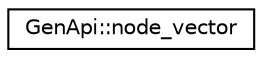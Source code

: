 digraph "Graphical Class Hierarchy"
{
  edge [fontname="Helvetica",fontsize="10",labelfontname="Helvetica",labelfontsize="10"];
  node [fontname="Helvetica",fontsize="10",shape=record];
  rankdir="LR";
  Node1 [label="GenApi::node_vector",height=0.2,width=0.4,color="black", fillcolor="white", style="filled",URL="$class_gen_api_1_1node__vector.html",tooltip="A vector of INode pointers. "];
}
